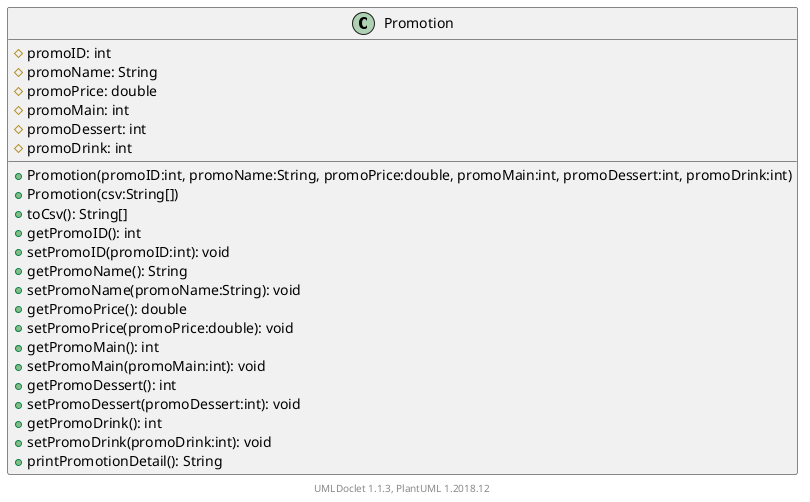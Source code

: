 @startuml

    class Promotion [[../sg/edu/ntu/scse/cz2002/objects/menuitem/Promotion.html]] {
        #promoID: int
        #promoName: String
        #promoPrice: double
        #promoMain: int
        #promoDessert: int
        #promoDrink: int
        +Promotion(promoID:int, promoName:String, promoPrice:double, promoMain:int, promoDessert:int, promoDrink:int)
        +Promotion(csv:String[])
        +toCsv(): String[]
        +getPromoID(): int
        +setPromoID(promoID:int): void
        +getPromoName(): String
        +setPromoName(promoName:String): void
        +getPromoPrice(): double
        +setPromoPrice(promoPrice:double): void
        +getPromoMain(): int
        +setPromoMain(promoMain:int): void
        +getPromoDessert(): int
        +setPromoDessert(promoDessert:int): void
        +getPromoDrink(): int
        +setPromoDrink(promoDrink:int): void
        +printPromotionDetail(): String
    }


    center footer UMLDoclet 1.1.3, PlantUML 1.2018.12
@enduml
